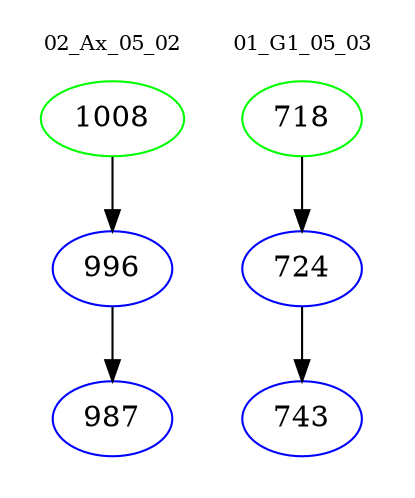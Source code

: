 digraph{
subgraph cluster_0 {
color = white
label = "02_Ax_05_02";
fontsize=10;
T0_1008 [label="1008", color="green"]
T0_1008 -> T0_996 [color="black"]
T0_996 [label="996", color="blue"]
T0_996 -> T0_987 [color="black"]
T0_987 [label="987", color="blue"]
}
subgraph cluster_1 {
color = white
label = "01_G1_05_03";
fontsize=10;
T1_718 [label="718", color="green"]
T1_718 -> T1_724 [color="black"]
T1_724 [label="724", color="blue"]
T1_724 -> T1_743 [color="black"]
T1_743 [label="743", color="blue"]
}
}
